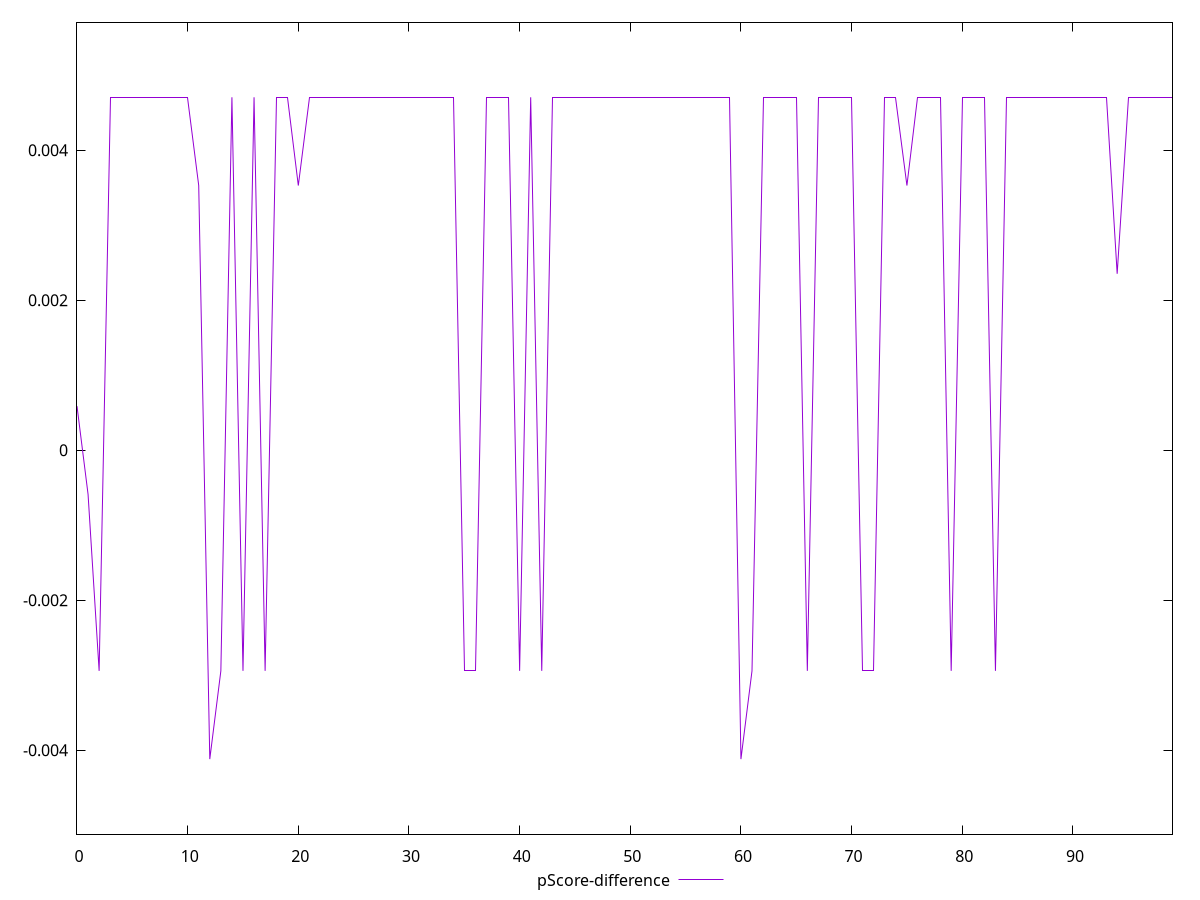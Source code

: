 reset

$pScoreDifference <<EOF
0 0.0005882352941176117
1 -0.0005882352941176672
2 -0.002941176470588225
3 0.004705882352941171
4 0.004705882352941171
5 0.004705882352941171
6 0.004705882352941171
7 0.004705882352941171
8 0.004705882352941171
9 0.004705882352941171
10 0.004705882352941171
11 0.0035294117647058365
12 -0.004117647058823559
13 -0.002941176470588225
14 0.004705882352941171
15 -0.002941176470588225
16 0.004705882352941171
17 -0.002941176470588225
18 0.004705882352941171
19 0.004705882352941171
20 0.0035294117647058365
21 0.004705882352941171
22 0.004705882352941171
23 0.004705882352941171
24 0.004705882352941171
25 0.004705882352941171
26 0.004705882352941171
27 0.004705882352941171
28 0.004705882352941171
29 0.004705882352941171
30 0.004705882352941171
31 0.004705882352941171
32 0.004705882352941171
33 0.004705882352941171
34 0.004705882352941171
35 -0.002941176470588225
36 -0.002941176470588225
37 0.004705882352941171
38 0.004705882352941171
39 0.004705882352941171
40 -0.002941176470588225
41 0.004705882352941171
42 -0.002941176470588225
43 0.004705882352941171
44 0.004705882352941171
45 0.004705882352941171
46 0.004705882352941171
47 0.004705882352941171
48 0.004705882352941171
49 0.004705882352941171
50 0.004705882352941171
51 0.004705882352941171
52 0.004705882352941171
53 0.004705882352941171
54 0.004705882352941171
55 0.004705882352941171
56 0.004705882352941171
57 0.004705882352941171
58 0.004705882352941171
59 0.004705882352941171
60 -0.004117647058823559
61 -0.002941176470588225
62 0.004705882352941171
63 0.004705882352941171
64 0.004705882352941171
65 0.004705882352941171
66 -0.002941176470588225
67 0.004705882352941171
68 0.004705882352941171
69 0.004705882352941171
70 0.004705882352941171
71 -0.002941176470588225
72 -0.002941176470588225
73 0.004705882352941171
74 0.004705882352941171
75 0.0035294117647058365
76 0.004705882352941171
77 0.004705882352941171
78 0.004705882352941171
79 -0.002941176470588225
80 0.004705882352941171
81 0.004705882352941171
82 0.004705882352941171
83 -0.002941176470588225
84 0.004705882352941171
85 0.004705882352941171
86 0.004705882352941171
87 0.004705882352941171
88 0.004705882352941171
89 0.004705882352941171
90 0.004705882352941171
91 0.004705882352941171
92 0.004705882352941171
93 0.004705882352941171
94 0.0023529411764705577
95 0.004705882352941171
96 0.004705882352941171
97 0.004705882352941171
98 0.004705882352941171
99 0.004705882352941171
EOF

set key outside below
set xrange [0:99]
set yrange [-0.005117647058823559:0.005705882352941171]
set trange [-0.005117647058823559:0.005705882352941171]
set terminal svg size 640, 500 enhanced background rgb 'white'
set output "report_00019_2021-02-10T18-14-37.922Z//unused-javascript/samples/pages+cached+noadtech+nomedia+nocss/pScore-difference/values.svg"

plot $pScoreDifference title "pScore-difference" with line

reset
